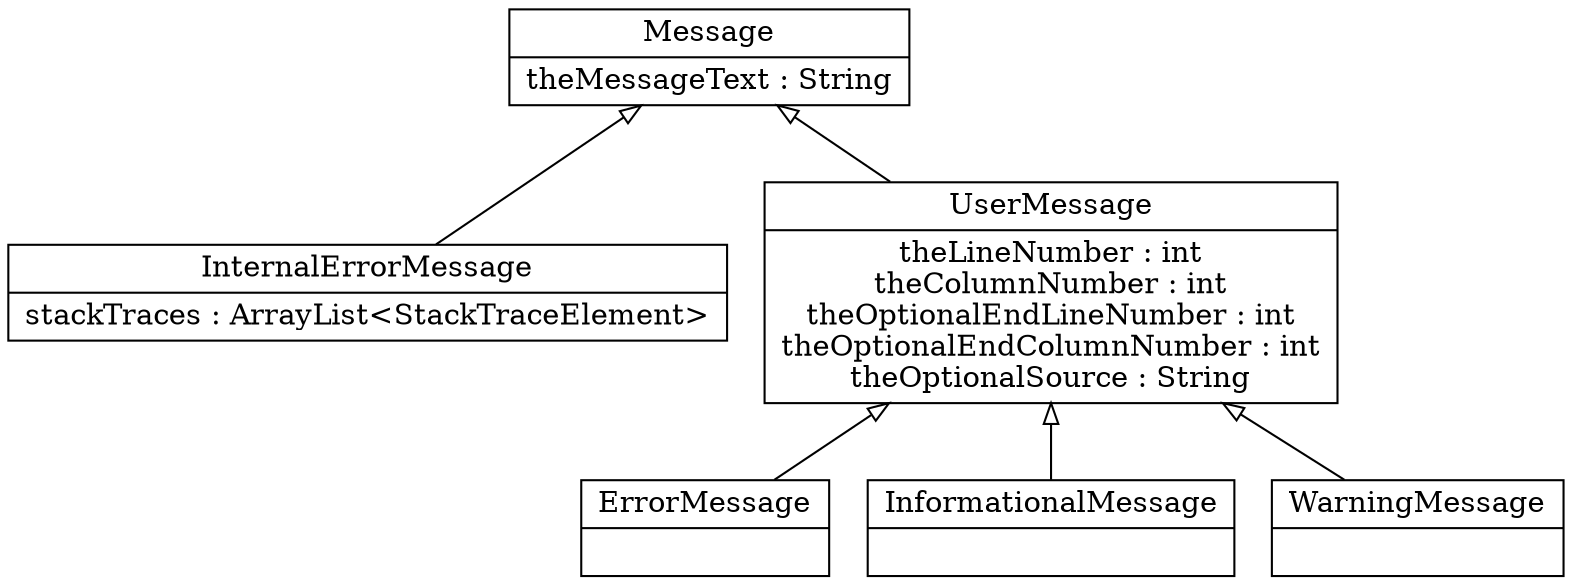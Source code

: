 digraph G {
  rankdir=BT
  node [shape=record]
  edge [arrowhead=onormal]
  "Message" [label="{Message|theMessageText : String}"]
  "InternalErrorMessage" [label="{InternalErrorMessage|stackTraces : ArrayList\<StackTraceElement\>}"]
  "InternalErrorMessage" -> "Message"
  "UserMessage" [label="{UserMessage|theLineNumber : int\ntheColumnNumber : int\ntheOptionalEndLineNumber : int\ntheOptionalEndColumnNumber : int\ntheOptionalSource : String}"]
  "UserMessage" -> "Message"
  "ErrorMessage" [label="{ErrorMessage|}"]
  "ErrorMessage" -> "UserMessage"
  "InformationalMessage" [label="{InformationalMessage|}"]
  "InformationalMessage" -> "UserMessage"
  "WarningMessage" [label="{WarningMessage|}"]
  "WarningMessage" -> "UserMessage"
}